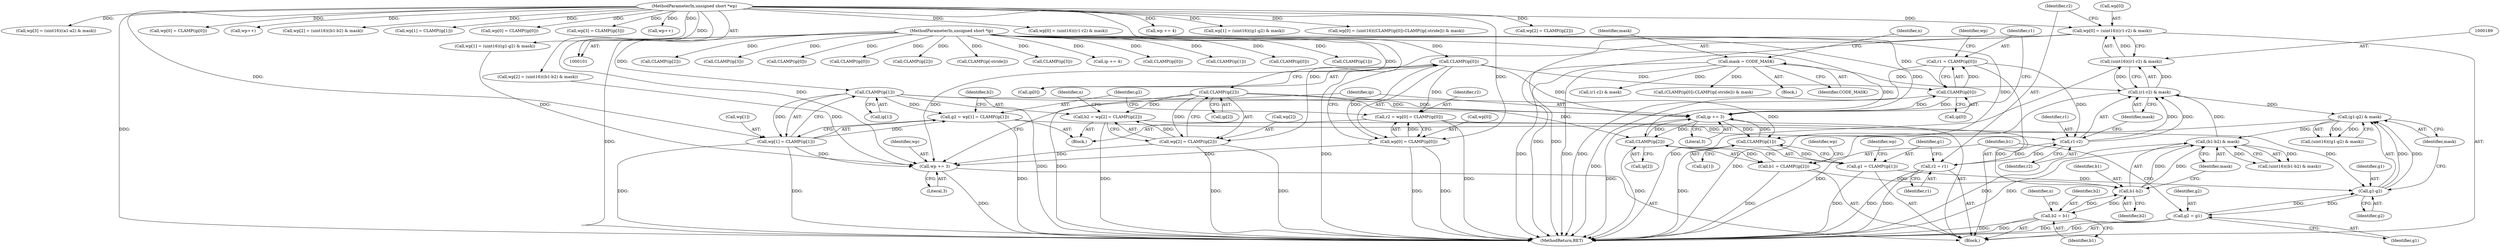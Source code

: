 digraph "0_libtiff_83a4b92815ea04969d494416eaae3d4c6b338e4a#diff-c8b4b355f9b5c06d585b23138e1c185f@array" {
"1000184" [label="(Call,wp[0] = (uint16)((r1-r2) & mask))"];
"1000188" [label="(Call,(uint16)((r1-r2) & mask))"];
"1000190" [label="(Call,(r1-r2) & mask)"];
"1000191" [label="(Call,r1-r2)"];
"1000178" [label="(Call,r1 = CLAMP(ip[0]))"];
"1000180" [label="(Call,CLAMP(ip[0]))"];
"1000175" [label="(Call,ip += 3)"];
"1000157" [label="(Call,CLAMP(ip[2]))"];
"1000102" [label="(MethodParameterIn,unsigned short *ip)"];
"1000137" [label="(Call,CLAMP(ip[0]))"];
"1000220" [label="(Call,CLAMP(ip[2]))"];
"1000200" [label="(Call,CLAMP(ip[1]))"];
"1000147" [label="(Call,CLAMP(ip[1]))"];
"1000131" [label="(Call,r2 = wp[0] = CLAMP(ip[0]))"];
"1000133" [label="(Call,wp[0] = CLAMP(ip[0]))"];
"1000105" [label="(MethodParameterIn,unsigned short *wp)"];
"1000195" [label="(Call,r2 = r1)"];
"1000230" [label="(Call,(b1-b2) & mask)"];
"1000231" [label="(Call,b1-b2)"];
"1000218" [label="(Call,b1 = CLAMP(ip[2]))"];
"1000235" [label="(Call,b2 = b1)"];
"1000151" [label="(Call,b2 = wp[2] = CLAMP(ip[2]))"];
"1000153" [label="(Call,wp[2] = CLAMP(ip[2]))"];
"1000210" [label="(Call,(g1-g2) & mask)"];
"1000211" [label="(Call,g1-g2)"];
"1000198" [label="(Call,g1 = CLAMP(ip[1]))"];
"1000141" [label="(Call,g2 = wp[1] = CLAMP(ip[1]))"];
"1000143" [label="(Call,wp[1] = CLAMP(ip[1]))"];
"1000215" [label="(Call,g2 = g1)"];
"1000118" [label="(Call,mask = CODE_MASK)"];
"1000172" [label="(Call,wp += 3)"];
"1000120" [label="(Identifier,CODE_MASK)"];
"1000307" [label="(Call,wp[0] = (uint16)((r1-r2) & mask))"];
"1000141" [label="(Call,g2 = wp[1] = CLAMP(ip[1]))"];
"1000162" [label="(Identifier,n)"];
"1000193" [label="(Identifier,r2)"];
"1000295" [label="(Call,wp += 4)"];
"1000184" [label="(Call,wp[0] = (uint16)((r1-r2) & mask))"];
"1000327" [label="(Call,wp[1] = (uint16)((g1-g2) & mask))"];
"1000233" [label="(Identifier,b2)"];
"1000152" [label="(Identifier,b2)"];
"1000194" [label="(Identifier,mask)"];
"1000210" [label="(Call,(g1-g2) & mask)"];
"1000157" [label="(Call,CLAMP(ip[2]))"];
"1000218" [label="(Call,b1 = CLAMP(ip[2]))"];
"1000212" [label="(Identifier,g1)"];
"1000186" [label="(Identifier,wp)"];
"1000260" [label="(Call,CLAMP(ip[1]))"];
"1000188" [label="(Call,(uint16)((r1-r2) & mask))"];
"1000221" [label="(Call,ip[2])"];
"1000200" [label="(Call,CLAMP(ip[1]))"];
"1000138" [label="(Call,ip[0])"];
"1000405" [label="(Call,wp[0] = (uint16)((CLAMP(ip[0])-CLAMP(ip[-stride])) & mask))"];
"1000154" [label="(Call,wp[2])"];
"1000172" [label="(Call,wp += 3)"];
"1000215" [label="(Call,g2 = g1)"];
"1000413" [label="(Call,CLAMP(ip[0]))"];
"1000181" [label="(Call,ip[0])"];
"1000168" [label="(Block,)"];
"1000217" [label="(Identifier,g1)"];
"1000174" [label="(Literal,3)"];
"1000204" [label="(Call,wp[1] = (uint16)((g1-g2) & mask))"];
"1000137" [label="(Call,CLAMP(ip[0]))"];
"1000234" [label="(Identifier,mask)"];
"1000214" [label="(Identifier,mask)"];
"1000176" [label="(Identifier,ip)"];
"1000147" [label="(Call,CLAMP(ip[1]))"];
"1000198" [label="(Call,g1 = CLAMP(ip[1]))"];
"1000213" [label="(Identifier,g2)"];
"1000323" [label="(Call,CLAMP(ip[1]))"];
"1000224" [label="(Call,wp[2] = (uint16)((b1-b2) & mask))"];
"1000175" [label="(Call,ip += 3)"];
"1000178" [label="(Call,r1 = CLAMP(ip[0]))"];
"1000266" [label="(Call,wp[2] = CLAMP(ip[2]))"];
"1000270" [label="(Call,CLAMP(ip[2]))"];
"1000228" [label="(Call,(uint16)((b1-b2) & mask))"];
"1000367" [label="(Call,wp[3] = (uint16)((a1-a2) & mask))"];
"1000143" [label="(Call,wp[1] = CLAMP(ip[1]))"];
"1000166" [label="(Identifier,n)"];
"1000173" [label="(Identifier,wp)"];
"1000428" [label="(MethodReturn,RET)"];
"1000134" [label="(Call,wp[0])"];
"1000385" [label="(Call,wp[0] = CLAMP(ip[0]))"];
"1000236" [label="(Identifier,b2)"];
"1000280" [label="(Call,CLAMP(ip[3]))"];
"1000235" [label="(Call,b2 = b1)"];
"1000196" [label="(Identifier,r2)"];
"1000423" [label="(Call,wp++)"];
"1000144" [label="(Call,wp[1])"];
"1000347" [label="(Call,wp[2] = (uint16)((b1-b2) & mask))"];
"1000389" [label="(Call,CLAMP(ip[0]))"];
"1000151" [label="(Call,b2 = wp[2] = CLAMP(ip[2]))"];
"1000153" [label="(Call,wp[2] = CLAMP(ip[2]))"];
"1000303" [label="(Call,CLAMP(ip[0]))"];
"1000219" [label="(Identifier,b1)"];
"1000192" [label="(Identifier,r1)"];
"1000177" [label="(Literal,3)"];
"1000195" [label="(Call,r2 = r1)"];
"1000231" [label="(Call,b1-b2)"];
"1000105" [label="(MethodParameterIn,unsigned short *wp)"];
"1000343" [label="(Call,CLAMP(ip[2]))"];
"1000417" [label="(Call,CLAMP(ip[-stride]))"];
"1000131" [label="(Call,r2 = wp[0] = CLAMP(ip[0]))"];
"1000132" [label="(Identifier,r2)"];
"1000363" [label="(Call,CLAMP(ip[3]))"];
"1000148" [label="(Call,ip[1])"];
"1000123" [label="(Identifier,n)"];
"1000179" [label="(Identifier,r1)"];
"1000298" [label="(Call,ip += 4)"];
"1000256" [label="(Call,wp[1] = CLAMP(ip[1]))"];
"1000226" [label="(Identifier,wp)"];
"1000237" [label="(Identifier,b1)"];
"1000246" [label="(Call,wp[0] = CLAMP(ip[0]))"];
"1000206" [label="(Identifier,wp)"];
"1000142" [label="(Identifier,g2)"];
"1000185" [label="(Call,wp[0])"];
"1000130" [label="(Block,)"];
"1000250" [label="(Call,CLAMP(ip[0]))"];
"1000102" [label="(MethodParameterIn,unsigned short *ip)"];
"1000201" [label="(Call,ip[1])"];
"1000211" [label="(Call,g1-g2)"];
"1000208" [label="(Call,(uint16)((g1-g2) & mask))"];
"1000197" [label="(Identifier,r1)"];
"1000180" [label="(Call,CLAMP(ip[0]))"];
"1000276" [label="(Call,wp[3] = CLAMP(ip[3]))"];
"1000232" [label="(Identifier,b1)"];
"1000118" [label="(Call,mask = CODE_MASK)"];
"1000119" [label="(Identifier,mask)"];
"1000393" [label="(Call,wp++)"];
"1000216" [label="(Identifier,g2)"];
"1000107" [label="(Block,)"];
"1000190" [label="(Call,(r1-r2) & mask)"];
"1000313" [label="(Call,(r1-r2) & mask)"];
"1000191" [label="(Call,r1-r2)"];
"1000133" [label="(Call,wp[0] = CLAMP(ip[0]))"];
"1000158" [label="(Call,ip[2])"];
"1000220" [label="(Call,CLAMP(ip[2]))"];
"1000199" [label="(Identifier,g1)"];
"1000230" [label="(Call,(b1-b2) & mask)"];
"1000411" [label="(Call,(CLAMP(ip[0])-CLAMP(ip[-stride])) & mask)"];
"1000184" -> "1000168"  [label="AST: "];
"1000184" -> "1000188"  [label="CFG: "];
"1000185" -> "1000184"  [label="AST: "];
"1000188" -> "1000184"  [label="AST: "];
"1000196" -> "1000184"  [label="CFG: "];
"1000184" -> "1000428"  [label="DDG: "];
"1000184" -> "1000428"  [label="DDG: "];
"1000184" -> "1000172"  [label="DDG: "];
"1000188" -> "1000184"  [label="DDG: "];
"1000105" -> "1000184"  [label="DDG: "];
"1000188" -> "1000190"  [label="CFG: "];
"1000189" -> "1000188"  [label="AST: "];
"1000190" -> "1000188"  [label="AST: "];
"1000188" -> "1000428"  [label="DDG: "];
"1000190" -> "1000188"  [label="DDG: "];
"1000190" -> "1000188"  [label="DDG: "];
"1000190" -> "1000194"  [label="CFG: "];
"1000191" -> "1000190"  [label="AST: "];
"1000194" -> "1000190"  [label="AST: "];
"1000190" -> "1000428"  [label="DDG: "];
"1000191" -> "1000190"  [label="DDG: "];
"1000191" -> "1000190"  [label="DDG: "];
"1000230" -> "1000190"  [label="DDG: "];
"1000118" -> "1000190"  [label="DDG: "];
"1000190" -> "1000210"  [label="DDG: "];
"1000191" -> "1000193"  [label="CFG: "];
"1000192" -> "1000191"  [label="AST: "];
"1000193" -> "1000191"  [label="AST: "];
"1000194" -> "1000191"  [label="CFG: "];
"1000178" -> "1000191"  [label="DDG: "];
"1000131" -> "1000191"  [label="DDG: "];
"1000195" -> "1000191"  [label="DDG: "];
"1000191" -> "1000195"  [label="DDG: "];
"1000178" -> "1000168"  [label="AST: "];
"1000178" -> "1000180"  [label="CFG: "];
"1000179" -> "1000178"  [label="AST: "];
"1000180" -> "1000178"  [label="AST: "];
"1000186" -> "1000178"  [label="CFG: "];
"1000178" -> "1000428"  [label="DDG: "];
"1000180" -> "1000178"  [label="DDG: "];
"1000180" -> "1000181"  [label="CFG: "];
"1000181" -> "1000180"  [label="AST: "];
"1000180" -> "1000428"  [label="DDG: "];
"1000180" -> "1000175"  [label="DDG: "];
"1000175" -> "1000180"  [label="DDG: "];
"1000137" -> "1000180"  [label="DDG: "];
"1000102" -> "1000180"  [label="DDG: "];
"1000175" -> "1000168"  [label="AST: "];
"1000175" -> "1000177"  [label="CFG: "];
"1000176" -> "1000175"  [label="AST: "];
"1000177" -> "1000175"  [label="AST: "];
"1000179" -> "1000175"  [label="CFG: "];
"1000175" -> "1000428"  [label="DDG: "];
"1000157" -> "1000175"  [label="DDG: "];
"1000137" -> "1000175"  [label="DDG: "];
"1000220" -> "1000175"  [label="DDG: "];
"1000200" -> "1000175"  [label="DDG: "];
"1000147" -> "1000175"  [label="DDG: "];
"1000102" -> "1000175"  [label="DDG: "];
"1000175" -> "1000200"  [label="DDG: "];
"1000175" -> "1000220"  [label="DDG: "];
"1000157" -> "1000153"  [label="AST: "];
"1000157" -> "1000158"  [label="CFG: "];
"1000158" -> "1000157"  [label="AST: "];
"1000153" -> "1000157"  [label="CFG: "];
"1000157" -> "1000428"  [label="DDG: "];
"1000157" -> "1000151"  [label="DDG: "];
"1000157" -> "1000153"  [label="DDG: "];
"1000102" -> "1000157"  [label="DDG: "];
"1000157" -> "1000220"  [label="DDG: "];
"1000102" -> "1000101"  [label="AST: "];
"1000102" -> "1000428"  [label="DDG: "];
"1000102" -> "1000137"  [label="DDG: "];
"1000102" -> "1000147"  [label="DDG: "];
"1000102" -> "1000200"  [label="DDG: "];
"1000102" -> "1000220"  [label="DDG: "];
"1000102" -> "1000250"  [label="DDG: "];
"1000102" -> "1000260"  [label="DDG: "];
"1000102" -> "1000270"  [label="DDG: "];
"1000102" -> "1000280"  [label="DDG: "];
"1000102" -> "1000298"  [label="DDG: "];
"1000102" -> "1000303"  [label="DDG: "];
"1000102" -> "1000323"  [label="DDG: "];
"1000102" -> "1000343"  [label="DDG: "];
"1000102" -> "1000363"  [label="DDG: "];
"1000102" -> "1000389"  [label="DDG: "];
"1000102" -> "1000413"  [label="DDG: "];
"1000102" -> "1000417"  [label="DDG: "];
"1000137" -> "1000133"  [label="AST: "];
"1000137" -> "1000138"  [label="CFG: "];
"1000138" -> "1000137"  [label="AST: "];
"1000133" -> "1000137"  [label="CFG: "];
"1000137" -> "1000428"  [label="DDG: "];
"1000137" -> "1000131"  [label="DDG: "];
"1000137" -> "1000133"  [label="DDG: "];
"1000220" -> "1000218"  [label="AST: "];
"1000220" -> "1000221"  [label="CFG: "];
"1000221" -> "1000220"  [label="AST: "];
"1000218" -> "1000220"  [label="CFG: "];
"1000220" -> "1000428"  [label="DDG: "];
"1000220" -> "1000218"  [label="DDG: "];
"1000200" -> "1000198"  [label="AST: "];
"1000200" -> "1000201"  [label="CFG: "];
"1000201" -> "1000200"  [label="AST: "];
"1000198" -> "1000200"  [label="CFG: "];
"1000200" -> "1000428"  [label="DDG: "];
"1000200" -> "1000198"  [label="DDG: "];
"1000147" -> "1000200"  [label="DDG: "];
"1000147" -> "1000143"  [label="AST: "];
"1000147" -> "1000148"  [label="CFG: "];
"1000148" -> "1000147"  [label="AST: "];
"1000143" -> "1000147"  [label="CFG: "];
"1000147" -> "1000428"  [label="DDG: "];
"1000147" -> "1000141"  [label="DDG: "];
"1000147" -> "1000143"  [label="DDG: "];
"1000131" -> "1000130"  [label="AST: "];
"1000131" -> "1000133"  [label="CFG: "];
"1000132" -> "1000131"  [label="AST: "];
"1000133" -> "1000131"  [label="AST: "];
"1000142" -> "1000131"  [label="CFG: "];
"1000131" -> "1000428"  [label="DDG: "];
"1000133" -> "1000131"  [label="DDG: "];
"1000134" -> "1000133"  [label="AST: "];
"1000133" -> "1000428"  [label="DDG: "];
"1000133" -> "1000428"  [label="DDG: "];
"1000105" -> "1000133"  [label="DDG: "];
"1000133" -> "1000172"  [label="DDG: "];
"1000105" -> "1000101"  [label="AST: "];
"1000105" -> "1000428"  [label="DDG: "];
"1000105" -> "1000143"  [label="DDG: "];
"1000105" -> "1000153"  [label="DDG: "];
"1000105" -> "1000172"  [label="DDG: "];
"1000105" -> "1000204"  [label="DDG: "];
"1000105" -> "1000224"  [label="DDG: "];
"1000105" -> "1000246"  [label="DDG: "];
"1000105" -> "1000256"  [label="DDG: "];
"1000105" -> "1000266"  [label="DDG: "];
"1000105" -> "1000276"  [label="DDG: "];
"1000105" -> "1000295"  [label="DDG: "];
"1000105" -> "1000307"  [label="DDG: "];
"1000105" -> "1000327"  [label="DDG: "];
"1000105" -> "1000347"  [label="DDG: "];
"1000105" -> "1000367"  [label="DDG: "];
"1000105" -> "1000385"  [label="DDG: "];
"1000105" -> "1000393"  [label="DDG: "];
"1000105" -> "1000405"  [label="DDG: "];
"1000105" -> "1000423"  [label="DDG: "];
"1000195" -> "1000168"  [label="AST: "];
"1000195" -> "1000197"  [label="CFG: "];
"1000196" -> "1000195"  [label="AST: "];
"1000197" -> "1000195"  [label="AST: "];
"1000199" -> "1000195"  [label="CFG: "];
"1000195" -> "1000428"  [label="DDG: "];
"1000195" -> "1000428"  [label="DDG: "];
"1000230" -> "1000228"  [label="AST: "];
"1000230" -> "1000234"  [label="CFG: "];
"1000231" -> "1000230"  [label="AST: "];
"1000234" -> "1000230"  [label="AST: "];
"1000228" -> "1000230"  [label="CFG: "];
"1000230" -> "1000428"  [label="DDG: "];
"1000230" -> "1000428"  [label="DDG: "];
"1000230" -> "1000228"  [label="DDG: "];
"1000230" -> "1000228"  [label="DDG: "];
"1000231" -> "1000230"  [label="DDG: "];
"1000231" -> "1000230"  [label="DDG: "];
"1000210" -> "1000230"  [label="DDG: "];
"1000231" -> "1000233"  [label="CFG: "];
"1000232" -> "1000231"  [label="AST: "];
"1000233" -> "1000231"  [label="AST: "];
"1000234" -> "1000231"  [label="CFG: "];
"1000218" -> "1000231"  [label="DDG: "];
"1000235" -> "1000231"  [label="DDG: "];
"1000151" -> "1000231"  [label="DDG: "];
"1000231" -> "1000235"  [label="DDG: "];
"1000218" -> "1000168"  [label="AST: "];
"1000219" -> "1000218"  [label="AST: "];
"1000226" -> "1000218"  [label="CFG: "];
"1000218" -> "1000428"  [label="DDG: "];
"1000235" -> "1000168"  [label="AST: "];
"1000235" -> "1000237"  [label="CFG: "];
"1000236" -> "1000235"  [label="AST: "];
"1000237" -> "1000235"  [label="AST: "];
"1000166" -> "1000235"  [label="CFG: "];
"1000235" -> "1000428"  [label="DDG: "];
"1000235" -> "1000428"  [label="DDG: "];
"1000151" -> "1000130"  [label="AST: "];
"1000151" -> "1000153"  [label="CFG: "];
"1000152" -> "1000151"  [label="AST: "];
"1000153" -> "1000151"  [label="AST: "];
"1000162" -> "1000151"  [label="CFG: "];
"1000151" -> "1000428"  [label="DDG: "];
"1000153" -> "1000151"  [label="DDG: "];
"1000154" -> "1000153"  [label="AST: "];
"1000153" -> "1000428"  [label="DDG: "];
"1000153" -> "1000428"  [label="DDG: "];
"1000153" -> "1000172"  [label="DDG: "];
"1000210" -> "1000208"  [label="AST: "];
"1000210" -> "1000214"  [label="CFG: "];
"1000211" -> "1000210"  [label="AST: "];
"1000214" -> "1000210"  [label="AST: "];
"1000208" -> "1000210"  [label="CFG: "];
"1000210" -> "1000428"  [label="DDG: "];
"1000210" -> "1000208"  [label="DDG: "];
"1000210" -> "1000208"  [label="DDG: "];
"1000211" -> "1000210"  [label="DDG: "];
"1000211" -> "1000210"  [label="DDG: "];
"1000211" -> "1000213"  [label="CFG: "];
"1000212" -> "1000211"  [label="AST: "];
"1000213" -> "1000211"  [label="AST: "];
"1000214" -> "1000211"  [label="CFG: "];
"1000198" -> "1000211"  [label="DDG: "];
"1000141" -> "1000211"  [label="DDG: "];
"1000215" -> "1000211"  [label="DDG: "];
"1000211" -> "1000215"  [label="DDG: "];
"1000198" -> "1000168"  [label="AST: "];
"1000199" -> "1000198"  [label="AST: "];
"1000206" -> "1000198"  [label="CFG: "];
"1000198" -> "1000428"  [label="DDG: "];
"1000141" -> "1000130"  [label="AST: "];
"1000141" -> "1000143"  [label="CFG: "];
"1000142" -> "1000141"  [label="AST: "];
"1000143" -> "1000141"  [label="AST: "];
"1000152" -> "1000141"  [label="CFG: "];
"1000141" -> "1000428"  [label="DDG: "];
"1000143" -> "1000141"  [label="DDG: "];
"1000144" -> "1000143"  [label="AST: "];
"1000143" -> "1000428"  [label="DDG: "];
"1000143" -> "1000428"  [label="DDG: "];
"1000143" -> "1000172"  [label="DDG: "];
"1000215" -> "1000168"  [label="AST: "];
"1000215" -> "1000217"  [label="CFG: "];
"1000216" -> "1000215"  [label="AST: "];
"1000217" -> "1000215"  [label="AST: "];
"1000219" -> "1000215"  [label="CFG: "];
"1000215" -> "1000428"  [label="DDG: "];
"1000215" -> "1000428"  [label="DDG: "];
"1000118" -> "1000107"  [label="AST: "];
"1000118" -> "1000120"  [label="CFG: "];
"1000119" -> "1000118"  [label="AST: "];
"1000120" -> "1000118"  [label="AST: "];
"1000123" -> "1000118"  [label="CFG: "];
"1000118" -> "1000428"  [label="DDG: "];
"1000118" -> "1000428"  [label="DDG: "];
"1000118" -> "1000313"  [label="DDG: "];
"1000118" -> "1000411"  [label="DDG: "];
"1000172" -> "1000168"  [label="AST: "];
"1000172" -> "1000174"  [label="CFG: "];
"1000173" -> "1000172"  [label="AST: "];
"1000174" -> "1000172"  [label="AST: "];
"1000176" -> "1000172"  [label="CFG: "];
"1000172" -> "1000428"  [label="DDG: "];
"1000224" -> "1000172"  [label="DDG: "];
"1000204" -> "1000172"  [label="DDG: "];
}
